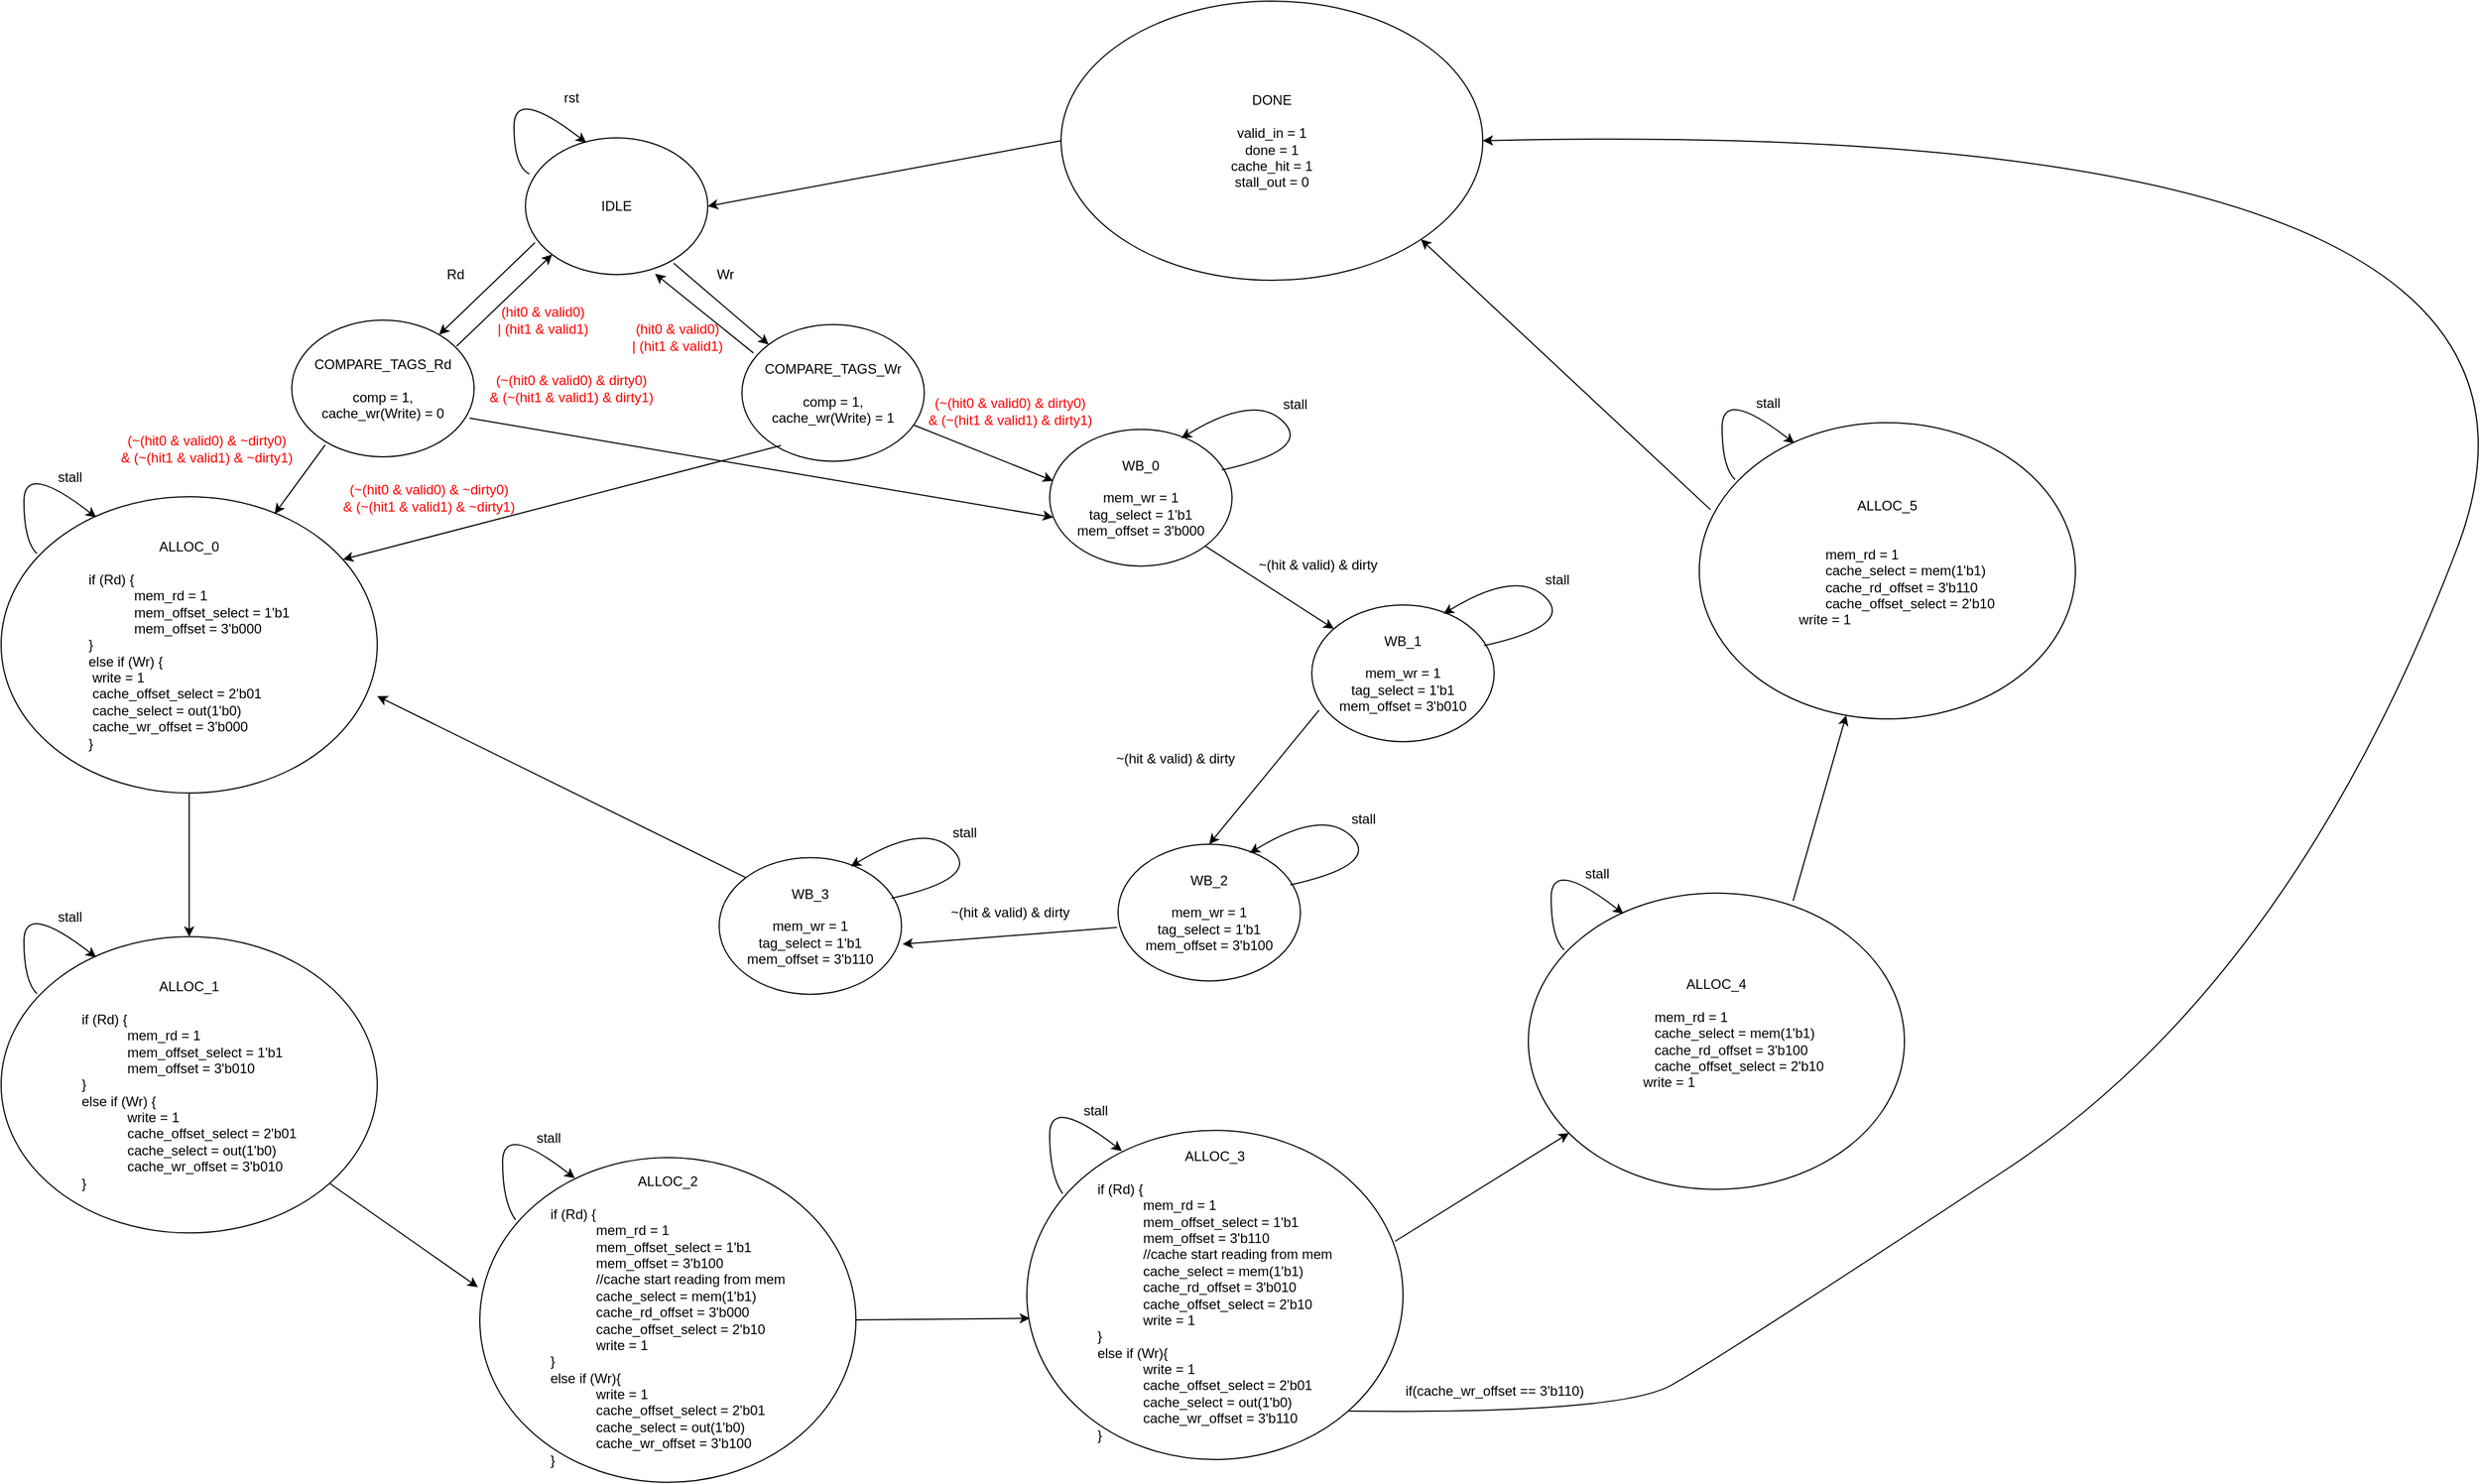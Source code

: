 <mxfile version="17.4.0" type="github">
  <diagram id="q-RwxI8ae4FizTCxGcju" name="Page-1">
    <mxGraphModel dx="4807" dy="2047" grid="1" gridSize="10" guides="1" tooltips="1" connect="1" arrows="1" fold="1" page="1" pageScale="1" pageWidth="827" pageHeight="1169" math="0" shadow="0">
      <root>
        <mxCell id="0" />
        <mxCell id="1" parent="0" />
        <mxCell id="IhZPwNtbvATyJCZcTNzT-1" value="IDLE" style="ellipse;whiteSpace=wrap;html=1;" vertex="1" parent="1">
          <mxGeometry x="-1160" y="280" width="160" height="120" as="geometry" />
        </mxCell>
        <mxCell id="IhZPwNtbvATyJCZcTNzT-2" value="rst" style="text;html=1;align=center;verticalAlign=middle;resizable=0;points=[];autosize=1;strokeColor=none;fillColor=none;" vertex="1" parent="1">
          <mxGeometry x="-1135" y="235" width="30" height="20" as="geometry" />
        </mxCell>
        <mxCell id="IhZPwNtbvATyJCZcTNzT-3" value="" style="curved=1;endArrow=classic;html=1;rounded=0;entryX=0.396;entryY=-0.006;entryDx=0;entryDy=0;entryPerimeter=0;" edge="1" parent="1">
          <mxGeometry width="50" height="50" relative="1" as="geometry">
            <mxPoint x="-1156.564" y="311.718" as="sourcePoint" />
            <mxPoint x="-1106.64" y="284.28" as="targetPoint" />
            <Array as="points">
              <mxPoint x="-1170" y="305" />
              <mxPoint x="-1170" y="235" />
            </Array>
          </mxGeometry>
        </mxCell>
        <mxCell id="IhZPwNtbvATyJCZcTNzT-4" value="COMPARE_TAGS_Rd&lt;br&gt;&lt;br&gt;comp = 1,&lt;br&gt;cache_wr(Write) = 0" style="ellipse;whiteSpace=wrap;html=1;" vertex="1" parent="1">
          <mxGeometry x="-1365" y="440" width="160" height="120" as="geometry" />
        </mxCell>
        <mxCell id="IhZPwNtbvATyJCZcTNzT-5" value="COMPARE_TAGS_Wr&lt;br&gt;&lt;br&gt;comp = 1,&lt;br&gt;cache_wr(Write) = 1" style="ellipse;whiteSpace=wrap;html=1;" vertex="1" parent="1">
          <mxGeometry x="-970" y="443.84" width="160" height="120" as="geometry" />
        </mxCell>
        <mxCell id="IhZPwNtbvATyJCZcTNzT-6" value="" style="endArrow=classic;html=1;rounded=0;exitX=0.052;exitY=0.767;exitDx=0;exitDy=0;exitPerimeter=0;" edge="1" parent="1" source="IhZPwNtbvATyJCZcTNzT-1" target="IhZPwNtbvATyJCZcTNzT-4">
          <mxGeometry width="50" height="50" relative="1" as="geometry">
            <mxPoint x="-1160" y="400" as="sourcePoint" />
            <mxPoint x="-1350.08" y="500" as="targetPoint" />
          </mxGeometry>
        </mxCell>
        <mxCell id="IhZPwNtbvATyJCZcTNzT-7" value="Rd&amp;nbsp;" style="text;html=1;align=center;verticalAlign=middle;resizable=0;points=[];autosize=1;strokeColor=none;fillColor=none;" vertex="1" parent="1">
          <mxGeometry x="-1235" y="390" width="30" height="20" as="geometry" />
        </mxCell>
        <mxCell id="IhZPwNtbvATyJCZcTNzT-8" value="" style="endArrow=classic;html=1;rounded=0;entryX=0;entryY=1;entryDx=0;entryDy=0;exitX=0.904;exitY=0.191;exitDx=0;exitDy=0;exitPerimeter=0;" edge="1" parent="1" source="IhZPwNtbvATyJCZcTNzT-4" target="IhZPwNtbvATyJCZcTNzT-1">
          <mxGeometry width="50" height="50" relative="1" as="geometry">
            <mxPoint x="-1180" y="530" as="sourcePoint" />
            <mxPoint x="-1130" y="480" as="targetPoint" />
          </mxGeometry>
        </mxCell>
        <mxCell id="IhZPwNtbvATyJCZcTNzT-9" value="&lt;font color=&quot;#ff0000&quot;&gt;(hit0 &amp;amp; valid0)&lt;br&gt;| (hit1 &amp;amp; valid1)&lt;/font&gt;" style="text;html=1;align=center;verticalAlign=middle;resizable=0;points=[];autosize=1;strokeColor=none;fillColor=none;" vertex="1" parent="1">
          <mxGeometry x="-1195" y="425" width="100" height="30" as="geometry" />
        </mxCell>
        <mxCell id="IhZPwNtbvATyJCZcTNzT-10" value="" style="endArrow=classic;html=1;rounded=0;exitX=0.813;exitY=0.917;exitDx=0;exitDy=0;exitPerimeter=0;entryX=0;entryY=0;entryDx=0;entryDy=0;" edge="1" parent="1" source="IhZPwNtbvATyJCZcTNzT-1" target="IhZPwNtbvATyJCZcTNzT-5">
          <mxGeometry width="50" height="50" relative="1" as="geometry">
            <mxPoint x="-781.12" y="379.12" as="sourcePoint" />
            <mxPoint x="-970.003" y="559.907" as="targetPoint" />
          </mxGeometry>
        </mxCell>
        <mxCell id="IhZPwNtbvATyJCZcTNzT-11" value="Wr" style="text;html=1;align=center;verticalAlign=middle;resizable=0;points=[];autosize=1;strokeColor=none;fillColor=none;" vertex="1" parent="1">
          <mxGeometry x="-1000" y="390" width="30" height="20" as="geometry" />
        </mxCell>
        <mxCell id="IhZPwNtbvATyJCZcTNzT-12" value="" style="endArrow=classic;html=1;rounded=0;entryX=0.711;entryY=0.994;entryDx=0;entryDy=0;entryPerimeter=0;exitX=0.063;exitY=0.208;exitDx=0;exitDy=0;exitPerimeter=0;" edge="1" parent="1" source="IhZPwNtbvATyJCZcTNzT-5" target="IhZPwNtbvATyJCZcTNzT-1">
          <mxGeometry width="50" height="50" relative="1" as="geometry">
            <mxPoint x="-954.8" y="570" as="sourcePoint" />
            <mxPoint x="-930" y="380" as="targetPoint" />
          </mxGeometry>
        </mxCell>
        <mxCell id="IhZPwNtbvATyJCZcTNzT-14" value="ALLOC_0&lt;br&gt;&lt;br&gt;&lt;div style=&quot;text-align: left&quot;&gt;&lt;span&gt;&lt;span&gt;	&lt;/span&gt;if (Rd) {&lt;/span&gt;&lt;/div&gt;&lt;blockquote style=&quot;margin: 0 0 0 40px ; border: none ; padding: 0px&quot;&gt;&lt;span&gt;&lt;div style=&quot;text-align: left&quot;&gt;&lt;span&gt;mem_rd = 1&lt;/span&gt;&lt;/div&gt;&lt;/span&gt;&lt;span&gt;&lt;div style=&quot;text-align: left&quot;&gt;&lt;span&gt;mem_offset_select = 1&#39;b1&lt;/span&gt;&lt;/div&gt;&lt;div style=&quot;text-align: left&quot;&gt;&lt;span&gt;mem_offset = 3&#39;b000&lt;/span&gt;&lt;/div&gt;&lt;/span&gt;&lt;/blockquote&gt;&lt;div style=&quot;text-align: left&quot;&gt;&lt;span&gt;}&lt;/span&gt;&lt;/div&gt;&lt;div style=&quot;text-align: left&quot;&gt;&lt;span&gt;else if (Wr) {&lt;/span&gt;&lt;/div&gt;&lt;div style=&quot;text-align: left&quot;&gt;&lt;div&gt;&lt;span style=&quot;white-space: pre&quot;&gt;	&lt;/span&gt;write = 1&lt;/div&gt;&lt;div&gt;&lt;span style=&quot;white-space: pre&quot;&gt;	&lt;/span&gt;cache_offset_select = 2&#39;b01&lt;br&gt;&lt;/div&gt;&lt;div&gt;&lt;span style=&quot;white-space: pre&quot;&gt;	&lt;/span&gt;cache_select = out(1&#39;b0)&lt;br&gt;&lt;/div&gt;&lt;div&gt;&lt;span style=&quot;white-space: pre&quot;&gt;	&lt;/span&gt;cache_wr_offset = 3&#39;b000&lt;/div&gt;&lt;/div&gt;&lt;div style=&quot;text-align: left&quot;&gt;&lt;span&gt;}&lt;/span&gt;&lt;/div&gt;" style="ellipse;whiteSpace=wrap;html=1;" vertex="1" parent="1">
          <mxGeometry x="-1620" y="595" width="330" height="260" as="geometry" />
        </mxCell>
        <mxCell id="IhZPwNtbvATyJCZcTNzT-15" value="" style="endArrow=classic;html=1;rounded=0;exitX=0.183;exitY=0.913;exitDx=0;exitDy=0;exitPerimeter=0;" edge="1" parent="1" source="IhZPwNtbvATyJCZcTNzT-4">
          <mxGeometry width="50" height="50" relative="1" as="geometry">
            <mxPoint x="-1610" y="560" as="sourcePoint" />
            <mxPoint x="-1380" y="610" as="targetPoint" />
          </mxGeometry>
        </mxCell>
        <mxCell id="IhZPwNtbvATyJCZcTNzT-17" value="stall" style="text;html=1;align=center;verticalAlign=middle;resizable=0;points=[];autosize=1;strokeColor=none;fillColor=none;" vertex="1" parent="1">
          <mxGeometry x="-1580" y="567.68" width="40" height="20" as="geometry" />
        </mxCell>
        <mxCell id="IhZPwNtbvATyJCZcTNzT-18" value="" style="curved=1;endArrow=classic;html=1;rounded=0;entryX=0.396;entryY=-0.006;entryDx=0;entryDy=0;entryPerimeter=0;exitX=0.095;exitY=0.192;exitDx=0;exitDy=0;exitPerimeter=0;" edge="1" parent="1" source="IhZPwNtbvATyJCZcTNzT-14">
          <mxGeometry width="50" height="50" relative="1" as="geometry">
            <mxPoint x="-1587" y="640" as="sourcePoint" />
            <mxPoint x="-1536.64" y="613.12" as="targetPoint" />
            <Array as="points">
              <mxPoint x="-1600" y="633.84" />
              <mxPoint x="-1600" y="563.84" />
            </Array>
          </mxGeometry>
        </mxCell>
        <mxCell id="IhZPwNtbvATyJCZcTNzT-19" value="" style="endArrow=classic;html=1;rounded=0;exitX=0.183;exitY=0.913;exitDx=0;exitDy=0;exitPerimeter=0;" edge="1" parent="1">
          <mxGeometry width="50" height="50" relative="1" as="geometry">
            <mxPoint x="-935.72" y="550" as="sourcePoint" />
            <mxPoint x="-1320" y="650" as="targetPoint" />
          </mxGeometry>
        </mxCell>
        <mxCell id="IhZPwNtbvATyJCZcTNzT-21" value="WB_0&lt;br&gt;&lt;br&gt;mem_wr = 1&lt;br&gt;tag_select = 1&#39;b1&lt;br&gt;&lt;span style=&quot;color: rgba(0 , 0 , 0 , 0) ; font-family: monospace ; font-size: 0px&quot;&gt;%3CmxGraphModel%3E%3Croot%3E%3CmxCell%20id%3D%220%22%2F%3E%3CmxCell%20id%3D%221%22%20parent%3D%220%22%2F%3E%3CmxCell%20id%3D%222%22%20value%3D%22tag_select%22%20style%3D%22text%3Bhtml%3D1%3Balign%3Dcenter%3BverticalAlign%3Dmiddle%3Bresizable%3D0%3Bpoints%3D%5B%5D%3Bautosize%3D1%3BstrokeColor%3Dnone%3BfillColor%3Dnone%3B%22%20vertex%3D%221%22%20parent%3D%221%22%3E%3CmxGeometry%20x%3D%222430%22%20y%3D%22310%22%20width%3D%2270%22%20height%3D%2220%22%20as%3D%22geometry%22%2F%3E%3C%2FmxCell%3E%3C%2Froot%3E%3C%2FmxGraphModel%3E&lt;/span&gt;mem_offset = 3&#39;b000" style="ellipse;whiteSpace=wrap;html=1;" vertex="1" parent="1">
          <mxGeometry x="-700" y="535.86" width="160" height="120" as="geometry" />
        </mxCell>
        <mxCell id="IhZPwNtbvATyJCZcTNzT-22" value="stall" style="text;html=1;align=center;verticalAlign=middle;resizable=0;points=[];autosize=1;strokeColor=none;fillColor=none;" vertex="1" parent="1">
          <mxGeometry x="-505" y="504.14" width="40" height="20" as="geometry" />
        </mxCell>
        <mxCell id="IhZPwNtbvATyJCZcTNzT-23" value="" style="curved=1;endArrow=classic;html=1;rounded=0;exitX=0.945;exitY=0.297;exitDx=0;exitDy=0;exitPerimeter=0;entryX=0.722;entryY=0.065;entryDx=0;entryDy=0;entryPerimeter=0;" edge="1" parent="1" source="IhZPwNtbvATyJCZcTNzT-21" target="IhZPwNtbvATyJCZcTNzT-21">
          <mxGeometry width="50" height="50" relative="1" as="geometry">
            <mxPoint x="-520" y="554.14" as="sourcePoint" />
            <mxPoint x="-470" y="504.14" as="targetPoint" />
            <Array as="points">
              <mxPoint x="-470" y="554.14" />
              <mxPoint x="-520" y="504.14" />
            </Array>
          </mxGeometry>
        </mxCell>
        <mxCell id="IhZPwNtbvATyJCZcTNzT-24" value="WB_1&lt;br&gt;&lt;br&gt;mem_wr = 1&lt;br&gt;tag_select = 1&#39;b1&lt;br&gt;mem_offset = 3&#39;b010" style="ellipse;whiteSpace=wrap;html=1;" vertex="1" parent="1">
          <mxGeometry x="-470" y="690" width="160" height="120" as="geometry" />
        </mxCell>
        <mxCell id="IhZPwNtbvATyJCZcTNzT-25" value="stall" style="text;html=1;align=center;verticalAlign=middle;resizable=0;points=[];autosize=1;strokeColor=none;fillColor=none;" vertex="1" parent="1">
          <mxGeometry x="-275" y="658.28" width="40" height="20" as="geometry" />
        </mxCell>
        <mxCell id="IhZPwNtbvATyJCZcTNzT-26" value="" style="curved=1;endArrow=classic;html=1;rounded=0;exitX=0.945;exitY=0.297;exitDx=0;exitDy=0;exitPerimeter=0;entryX=0.722;entryY=0.065;entryDx=0;entryDy=0;entryPerimeter=0;" edge="1" parent="1" source="IhZPwNtbvATyJCZcTNzT-24" target="IhZPwNtbvATyJCZcTNzT-24">
          <mxGeometry width="50" height="50" relative="1" as="geometry">
            <mxPoint x="-290" y="708.28" as="sourcePoint" />
            <mxPoint x="-240" y="658.28" as="targetPoint" />
            <Array as="points">
              <mxPoint x="-240" y="708.28" />
              <mxPoint x="-290" y="658.28" />
            </Array>
          </mxGeometry>
        </mxCell>
        <mxCell id="IhZPwNtbvATyJCZcTNzT-27" value="WB_2&lt;br&gt;&lt;br&gt;mem_wr = 1&lt;br&gt;tag_select = 1&#39;b1&lt;br&gt;mem_offset = 3&#39;b100" style="ellipse;whiteSpace=wrap;html=1;" vertex="1" parent="1">
          <mxGeometry x="-640" y="900" width="160" height="120" as="geometry" />
        </mxCell>
        <mxCell id="IhZPwNtbvATyJCZcTNzT-28" value="stall" style="text;html=1;align=center;verticalAlign=middle;resizable=0;points=[];autosize=1;strokeColor=none;fillColor=none;" vertex="1" parent="1">
          <mxGeometry x="-445" y="868.28" width="40" height="20" as="geometry" />
        </mxCell>
        <mxCell id="IhZPwNtbvATyJCZcTNzT-29" value="" style="curved=1;endArrow=classic;html=1;rounded=0;exitX=0.945;exitY=0.297;exitDx=0;exitDy=0;exitPerimeter=0;entryX=0.722;entryY=0.065;entryDx=0;entryDy=0;entryPerimeter=0;" edge="1" parent="1" source="IhZPwNtbvATyJCZcTNzT-27" target="IhZPwNtbvATyJCZcTNzT-27">
          <mxGeometry width="50" height="50" relative="1" as="geometry">
            <mxPoint x="-460" y="918.28" as="sourcePoint" />
            <mxPoint x="-410" y="868.28" as="targetPoint" />
            <Array as="points">
              <mxPoint x="-410" y="918.28" />
              <mxPoint x="-460" y="868.28" />
            </Array>
          </mxGeometry>
        </mxCell>
        <mxCell id="IhZPwNtbvATyJCZcTNzT-30" value="WB_3&lt;br&gt;&lt;br&gt;mem_wr = 1&lt;br&gt;tag_select = 1&#39;b1&lt;br&gt;mem_offset = 3&#39;b110" style="ellipse;whiteSpace=wrap;html=1;" vertex="1" parent="1">
          <mxGeometry x="-990" y="911.72" width="160" height="120" as="geometry" />
        </mxCell>
        <mxCell id="IhZPwNtbvATyJCZcTNzT-31" value="stall" style="text;html=1;align=center;verticalAlign=middle;resizable=0;points=[];autosize=1;strokeColor=none;fillColor=none;" vertex="1" parent="1">
          <mxGeometry x="-795" y="880" width="40" height="20" as="geometry" />
        </mxCell>
        <mxCell id="IhZPwNtbvATyJCZcTNzT-32" value="" style="curved=1;endArrow=classic;html=1;rounded=0;exitX=0.945;exitY=0.297;exitDx=0;exitDy=0;exitPerimeter=0;entryX=0.722;entryY=0.065;entryDx=0;entryDy=0;entryPerimeter=0;" edge="1" parent="1" source="IhZPwNtbvATyJCZcTNzT-30" target="IhZPwNtbvATyJCZcTNzT-30">
          <mxGeometry width="50" height="50" relative="1" as="geometry">
            <mxPoint x="-810" y="930" as="sourcePoint" />
            <mxPoint x="-760" y="880" as="targetPoint" />
            <Array as="points">
              <mxPoint x="-760" y="930" />
              <mxPoint x="-810" y="880" />
            </Array>
          </mxGeometry>
        </mxCell>
        <mxCell id="IhZPwNtbvATyJCZcTNzT-33" value="" style="endArrow=classic;html=1;rounded=0;entryX=0.019;entryY=0.376;entryDx=0;entryDy=0;entryPerimeter=0;" edge="1" parent="1" source="IhZPwNtbvATyJCZcTNzT-5" target="IhZPwNtbvATyJCZcTNzT-21">
          <mxGeometry width="50" height="50" relative="1" as="geometry">
            <mxPoint x="-880" y="660" as="sourcePoint" />
            <mxPoint x="-830" y="610" as="targetPoint" />
          </mxGeometry>
        </mxCell>
        <mxCell id="IhZPwNtbvATyJCZcTNzT-34" value="" style="endArrow=classic;html=1;rounded=0;exitX=1;exitY=1;exitDx=0;exitDy=0;" edge="1" parent="1" source="IhZPwNtbvATyJCZcTNzT-21" target="IhZPwNtbvATyJCZcTNzT-24">
          <mxGeometry width="50" height="50" relative="1" as="geometry">
            <mxPoint x="-640" y="720" as="sourcePoint" />
            <mxPoint x="-590" y="670" as="targetPoint" />
          </mxGeometry>
        </mxCell>
        <mxCell id="IhZPwNtbvATyJCZcTNzT-35" value="" style="endArrow=classic;html=1;rounded=0;exitX=0.04;exitY=0.769;exitDx=0;exitDy=0;exitPerimeter=0;entryX=0.5;entryY=0;entryDx=0;entryDy=0;" edge="1" parent="1" source="IhZPwNtbvATyJCZcTNzT-24" target="IhZPwNtbvATyJCZcTNzT-27">
          <mxGeometry width="50" height="50" relative="1" as="geometry">
            <mxPoint x="-630" y="760" as="sourcePoint" />
            <mxPoint x="-580" y="710" as="targetPoint" />
          </mxGeometry>
        </mxCell>
        <mxCell id="IhZPwNtbvATyJCZcTNzT-36" value="" style="endArrow=classic;html=1;rounded=0;exitX=-0.006;exitY=0.608;exitDx=0;exitDy=0;exitPerimeter=0;entryX=1.006;entryY=0.633;entryDx=0;entryDy=0;entryPerimeter=0;" edge="1" parent="1" source="IhZPwNtbvATyJCZcTNzT-27" target="IhZPwNtbvATyJCZcTNzT-30">
          <mxGeometry width="50" height="50" relative="1" as="geometry">
            <mxPoint x="-740" y="1170" as="sourcePoint" />
            <mxPoint x="-690" y="1120" as="targetPoint" />
          </mxGeometry>
        </mxCell>
        <mxCell id="IhZPwNtbvATyJCZcTNzT-37" value="&lt;font color=&quot;#ff0000&quot;&gt;(~(hit0 &amp;amp; valid0) &amp;amp; dirty0)&lt;br&gt;&amp;amp; (~(hit1 &amp;amp; valid1) &amp;amp; dirty1)&lt;/font&gt;" style="text;html=1;align=center;verticalAlign=middle;resizable=0;points=[];autosize=1;strokeColor=none;fillColor=none;" vertex="1" parent="1">
          <mxGeometry x="-815" y="505" width="160" height="30" as="geometry" />
        </mxCell>
        <mxCell id="IhZPwNtbvATyJCZcTNzT-38" value="~(hit &amp;amp; valid) &amp;amp; dirty" style="text;html=1;align=center;verticalAlign=middle;resizable=0;points=[];autosize=1;strokeColor=none;fillColor=none;" vertex="1" parent="1">
          <mxGeometry x="-525" y="645" width="120" height="20" as="geometry" />
        </mxCell>
        <mxCell id="IhZPwNtbvATyJCZcTNzT-39" value="~(hit &amp;amp; valid) &amp;amp; dirty" style="text;html=1;align=center;verticalAlign=middle;resizable=0;points=[];autosize=1;strokeColor=none;fillColor=none;" vertex="1" parent="1">
          <mxGeometry x="-650" y="815" width="120" height="20" as="geometry" />
        </mxCell>
        <mxCell id="IhZPwNtbvATyJCZcTNzT-40" value="~(hit &amp;amp; valid) &amp;amp; dirty" style="text;html=1;align=center;verticalAlign=middle;resizable=0;points=[];autosize=1;strokeColor=none;fillColor=none;" vertex="1" parent="1">
          <mxGeometry x="-795" y="950" width="120" height="20" as="geometry" />
        </mxCell>
        <mxCell id="IhZPwNtbvATyJCZcTNzT-41" value="" style="endArrow=classic;html=1;rounded=0;exitX=0.975;exitY=0.717;exitDx=0;exitDy=0;exitPerimeter=0;entryX=0.019;entryY=0.643;entryDx=0;entryDy=0;entryPerimeter=0;" edge="1" parent="1" source="IhZPwNtbvATyJCZcTNzT-4" target="IhZPwNtbvATyJCZcTNzT-21">
          <mxGeometry width="50" height="50" relative="1" as="geometry">
            <mxPoint x="-930" y="730" as="sourcePoint" />
            <mxPoint x="-880" y="680" as="targetPoint" />
          </mxGeometry>
        </mxCell>
        <mxCell id="IhZPwNtbvATyJCZcTNzT-42" value="&lt;font color=&quot;#ff0000&quot;&gt;(~(hit0 &amp;amp; valid0) &amp;amp; dirty0) &lt;br&gt;&amp;amp; (~(hit1 &amp;amp; valid1) &amp;amp; dirty1)&lt;/font&gt;" style="text;html=1;align=center;verticalAlign=middle;resizable=0;points=[];autosize=1;strokeColor=none;fillColor=none;" vertex="1" parent="1">
          <mxGeometry x="-1200" y="485" width="160" height="30" as="geometry" />
        </mxCell>
        <mxCell id="IhZPwNtbvATyJCZcTNzT-43" value="" style="endArrow=classic;html=1;rounded=0;exitX=0;exitY=0;exitDx=0;exitDy=0;" edge="1" parent="1" source="IhZPwNtbvATyJCZcTNzT-30">
          <mxGeometry width="50" height="50" relative="1" as="geometry">
            <mxPoint x="-910" y="790" as="sourcePoint" />
            <mxPoint x="-1290" y="770" as="targetPoint" />
          </mxGeometry>
        </mxCell>
        <mxCell id="IhZPwNtbvATyJCZcTNzT-44" value="ALLOC_1&lt;br&gt;&lt;br&gt;&lt;div style=&quot;text-align: left&quot;&gt;if (Rd) {&lt;/div&gt;&lt;blockquote style=&quot;margin: 0px 0px 0px 40px ; border: none ; padding: 0px&quot;&gt;&lt;div style=&quot;text-align: left&quot;&gt;mem_rd = 1&lt;/div&gt;&lt;div style=&quot;text-align: left&quot;&gt;mem_offset_select = 1&#39;b1&lt;br&gt;&lt;/div&gt;&lt;div style=&quot;text-align: left&quot;&gt;mem_offset = 3&#39;b010&lt;/div&gt;&lt;/blockquote&gt;&lt;div style=&quot;text-align: left&quot;&gt;}&lt;/div&gt;&lt;div style=&quot;text-align: left&quot;&gt;else if (Wr) {&lt;/div&gt;&lt;blockquote style=&quot;margin: 0 0 0 40px ; border: none ; padding: 0px&quot;&gt;&lt;div style=&quot;text-align: left&quot;&gt;&lt;span&gt;write = 1&lt;/span&gt;&lt;/div&gt;&lt;div style=&quot;text-align: left&quot;&gt;cache_offset_select = 2&#39;b01&lt;span&gt;&lt;br&gt;&lt;/span&gt;&lt;/div&gt;&lt;div style=&quot;text-align: left&quot;&gt;cache_select = out(1&#39;b0)&lt;/div&gt;&lt;div style=&quot;text-align: left&quot;&gt;cache_wr_offset = 3&#39;b010&lt;/div&gt;&lt;/blockquote&gt;&lt;div style=&quot;text-align: left&quot;&gt;}&lt;/div&gt;" style="ellipse;whiteSpace=wrap;html=1;" vertex="1" parent="1">
          <mxGeometry x="-1620" y="981.16" width="330" height="260" as="geometry" />
        </mxCell>
        <mxCell id="IhZPwNtbvATyJCZcTNzT-45" value="stall" style="text;html=1;align=center;verticalAlign=middle;resizable=0;points=[];autosize=1;strokeColor=none;fillColor=none;" vertex="1" parent="1">
          <mxGeometry x="-1580" y="953.84" width="40" height="20" as="geometry" />
        </mxCell>
        <mxCell id="IhZPwNtbvATyJCZcTNzT-46" value="" style="curved=1;endArrow=classic;html=1;rounded=0;entryX=0.396;entryY=-0.006;entryDx=0;entryDy=0;entryPerimeter=0;exitX=0.095;exitY=0.192;exitDx=0;exitDy=0;exitPerimeter=0;" edge="1" parent="1" source="IhZPwNtbvATyJCZcTNzT-44">
          <mxGeometry width="50" height="50" relative="1" as="geometry">
            <mxPoint x="-1587" y="1026.16" as="sourcePoint" />
            <mxPoint x="-1536.64" y="999.28" as="targetPoint" />
            <Array as="points">
              <mxPoint x="-1600" y="1020" />
              <mxPoint x="-1600" y="950" />
            </Array>
          </mxGeometry>
        </mxCell>
        <mxCell id="IhZPwNtbvATyJCZcTNzT-47" value="ALLOC_2&lt;br&gt;&lt;br&gt;&lt;div style=&quot;text-align: left&quot;&gt;if (Rd) {&lt;/div&gt;&lt;blockquote style=&quot;margin: 0px 0px 0px 40px ; border: none ; padding: 0px&quot;&gt;&lt;div style=&quot;text-align: left&quot;&gt;mem_rd = 1&lt;/div&gt;&lt;div style=&quot;text-align: left&quot;&gt;mem_offset_select = 1&#39;b1&lt;br&gt;&lt;/div&gt;&lt;div style=&quot;text-align: left&quot;&gt;mem_offset = 3&#39;b100&lt;/div&gt;&lt;div style=&quot;text-align: left&quot;&gt;//cache start reading from mem&lt;/div&gt;&lt;div style=&quot;text-align: left&quot;&gt;cache_select = mem(1&#39;b1)&lt;/div&gt;&lt;div style=&quot;text-align: left&quot;&gt;cache_rd_offset = 3&#39;b000&lt;/div&gt;&lt;div style=&quot;text-align: left&quot;&gt;cache_offset_select = 2&#39;b10&lt;/div&gt;&lt;div style=&quot;text-align: left&quot;&gt;write = 1&lt;/div&gt;&lt;/blockquote&gt;&lt;div style=&quot;text-align: left&quot;&gt;}&lt;/div&gt;&lt;div style=&quot;text-align: left&quot;&gt;else if (Wr){&lt;/div&gt;&lt;blockquote style=&quot;margin: 0 0 0 40px ; border: none ; padding: 0px&quot;&gt;&lt;div style=&quot;text-align: left&quot;&gt;&lt;span&gt;write = 1&lt;/span&gt;&lt;/div&gt;&lt;div style=&quot;text-align: left&quot;&gt;cache_offset_select = 2&#39;b01&lt;span&gt;&lt;br&gt;&lt;/span&gt;&lt;/div&gt;&lt;div style=&quot;text-align: left&quot;&gt;cache_select = out(1&#39;b0)&lt;/div&gt;&lt;div style=&quot;text-align: left&quot;&gt;cache_wr_offset = 3&#39;b100&lt;/div&gt;&lt;/blockquote&gt;&lt;div style=&quot;text-align: left&quot;&gt;}&lt;br&gt;&lt;/div&gt;" style="ellipse;whiteSpace=wrap;html=1;" vertex="1" parent="1">
          <mxGeometry x="-1200" y="1175" width="330" height="285" as="geometry" />
        </mxCell>
        <mxCell id="IhZPwNtbvATyJCZcTNzT-48" value="stall" style="text;html=1;align=center;verticalAlign=middle;resizable=0;points=[];autosize=1;strokeColor=none;fillColor=none;" vertex="1" parent="1">
          <mxGeometry x="-1160" y="1147.68" width="40" height="20" as="geometry" />
        </mxCell>
        <mxCell id="IhZPwNtbvATyJCZcTNzT-49" value="" style="curved=1;endArrow=classic;html=1;rounded=0;entryX=0.396;entryY=-0.006;entryDx=0;entryDy=0;entryPerimeter=0;exitX=0.095;exitY=0.192;exitDx=0;exitDy=0;exitPerimeter=0;" edge="1" parent="1" source="IhZPwNtbvATyJCZcTNzT-47">
          <mxGeometry width="50" height="50" relative="1" as="geometry">
            <mxPoint x="-1167" y="1220" as="sourcePoint" />
            <mxPoint x="-1116.64" y="1193.12" as="targetPoint" />
            <Array as="points">
              <mxPoint x="-1180" y="1213.84" />
              <mxPoint x="-1180" y="1143.84" />
            </Array>
          </mxGeometry>
        </mxCell>
        <mxCell id="IhZPwNtbvATyJCZcTNzT-50" value="ALLOC_3&lt;br&gt;&lt;br&gt;&lt;div style=&quot;text-align: left&quot;&gt;if (Rd) {&lt;/div&gt;&lt;blockquote style=&quot;margin: 0px 0px 0px 40px ; border: none ; padding: 0px&quot;&gt;&lt;div style=&quot;text-align: left&quot;&gt;mem_rd = 1&lt;/div&gt;&lt;div style=&quot;text-align: left&quot;&gt;mem_offset_select = 1&#39;b1&lt;br&gt;&lt;/div&gt;&lt;div style=&quot;text-align: left&quot;&gt;mem_offset = 3&#39;b110&lt;/div&gt;&lt;div style=&quot;text-align: left&quot;&gt;//cache start reading from mem&lt;br&gt;&lt;/div&gt;&lt;div style=&quot;text-align: left&quot;&gt;cache_select = mem(1&#39;b1)&lt;/div&gt;&lt;div style=&quot;text-align: left&quot;&gt;cache_rd_offset = 3&#39;b010&lt;/div&gt;&lt;div style=&quot;text-align: left&quot;&gt;cache_offset_select = 2&#39;b10&lt;br&gt;&lt;/div&gt;&lt;div style=&quot;text-align: left&quot;&gt;write = 1&lt;/div&gt;&lt;/blockquote&gt;&lt;div style=&quot;text-align: left&quot;&gt;}&lt;/div&gt;&lt;div style=&quot;text-align: left&quot;&gt;else if (Wr){&lt;/div&gt;&lt;blockquote style=&quot;margin: 0 0 0 40px ; border: none ; padding: 0px&quot;&gt;&lt;div style=&quot;text-align: left&quot;&gt;&lt;div&gt;write = 1&lt;/div&gt;&lt;div&gt;cache_offset_select = 2&#39;b01&lt;br&gt;&lt;/div&gt;&lt;/div&gt;&lt;div style=&quot;text-align: left&quot;&gt;&lt;div&gt;cache_select = out(1&#39;b0)&lt;/div&gt;&lt;/div&gt;&lt;div style=&quot;text-align: left&quot;&gt;&lt;div&gt;cache_wr_offset = 3&#39;b110&lt;/div&gt;&lt;/div&gt;&lt;/blockquote&gt;&lt;div style=&quot;text-align: left&quot;&gt;}&lt;/div&gt;" style="ellipse;whiteSpace=wrap;html=1;" vertex="1" parent="1">
          <mxGeometry x="-720" y="1151.16" width="330" height="288.84" as="geometry" />
        </mxCell>
        <mxCell id="IhZPwNtbvATyJCZcTNzT-51" value="stall" style="text;html=1;align=center;verticalAlign=middle;resizable=0;points=[];autosize=1;strokeColor=none;fillColor=none;" vertex="1" parent="1">
          <mxGeometry x="-680" y="1123.84" width="40" height="20" as="geometry" />
        </mxCell>
        <mxCell id="IhZPwNtbvATyJCZcTNzT-52" value="" style="curved=1;endArrow=classic;html=1;rounded=0;entryX=0.396;entryY=-0.006;entryDx=0;entryDy=0;entryPerimeter=0;exitX=0.095;exitY=0.192;exitDx=0;exitDy=0;exitPerimeter=0;" edge="1" parent="1" source="IhZPwNtbvATyJCZcTNzT-50">
          <mxGeometry width="50" height="50" relative="1" as="geometry">
            <mxPoint x="-687" y="1196.16" as="sourcePoint" />
            <mxPoint x="-636.64" y="1169.28" as="targetPoint" />
            <Array as="points">
              <mxPoint x="-700" y="1190" />
              <mxPoint x="-700" y="1120" />
            </Array>
          </mxGeometry>
        </mxCell>
        <mxCell id="IhZPwNtbvATyJCZcTNzT-53" value="ALLOC_4&lt;br&gt;&lt;blockquote style=&quot;margin: 0px 0px 0px 40px ; border: none ; padding: 0px&quot;&gt;&lt;div style=&quot;text-align: left&quot;&gt;&lt;br&gt;mem_rd = 1&lt;/div&gt;&lt;div style=&quot;text-align: left&quot;&gt;cache_select = mem(1&#39;b1)&lt;/div&gt;&lt;div style=&quot;text-align: left&quot;&gt;&lt;span&gt;cache_rd_offset = 3&#39;b100&lt;/span&gt;&lt;/div&gt;&lt;div style=&quot;text-align: left&quot;&gt;cache_offset_select = 2&#39;b10&lt;span&gt;&lt;br&gt;&lt;/span&gt;&lt;/div&gt;&lt;/blockquote&gt;&lt;div style=&quot;text-align: left&quot;&gt;&lt;span&gt;	&lt;/span&gt;&amp;nbsp; &amp;nbsp; &lt;span style=&quot;white-space: pre&quot;&gt;	&amp;nbsp;&lt;/span&gt;&amp;nbsp; &amp;nbsp;write = 1&lt;/div&gt;&lt;div style=&quot;text-align: left&quot;&gt;&lt;br&gt;&lt;/div&gt;" style="ellipse;whiteSpace=wrap;html=1;" vertex="1" parent="1">
          <mxGeometry x="-280" y="942.88" width="330" height="260" as="geometry" />
        </mxCell>
        <mxCell id="IhZPwNtbvATyJCZcTNzT-54" value="stall" style="text;html=1;align=center;verticalAlign=middle;resizable=0;points=[];autosize=1;strokeColor=none;fillColor=none;" vertex="1" parent="1">
          <mxGeometry x="-240" y="915.56" width="40" height="20" as="geometry" />
        </mxCell>
        <mxCell id="IhZPwNtbvATyJCZcTNzT-55" value="" style="curved=1;endArrow=classic;html=1;rounded=0;entryX=0.396;entryY=-0.006;entryDx=0;entryDy=0;entryPerimeter=0;exitX=0.095;exitY=0.192;exitDx=0;exitDy=0;exitPerimeter=0;" edge="1" parent="1" source="IhZPwNtbvATyJCZcTNzT-53">
          <mxGeometry width="50" height="50" relative="1" as="geometry">
            <mxPoint x="-247" y="987.88" as="sourcePoint" />
            <mxPoint x="-196.64" y="961" as="targetPoint" />
            <Array as="points">
              <mxPoint x="-260" y="981.72" />
              <mxPoint x="-260" y="911.72" />
            </Array>
          </mxGeometry>
        </mxCell>
        <mxCell id="IhZPwNtbvATyJCZcTNzT-56" value="ALLOC_5&lt;br&gt;&lt;br&gt;&lt;br&gt;&lt;blockquote style=&quot;margin: 0px 0px 0px 40px ; border: none ; padding: 0px&quot;&gt;&lt;div style=&quot;text-align: left&quot;&gt;mem_rd = 1&lt;/div&gt;&lt;div style=&quot;text-align: left&quot;&gt;cache_select = mem(1&#39;b1)&lt;/div&gt;&lt;div style=&quot;text-align: left&quot;&gt;cache_rd_offset = 3&#39;b110&lt;/div&gt;&lt;div style=&quot;text-align: left&quot;&gt;cache_offset_select = 2&#39;b10&lt;br&gt;&lt;/div&gt;&lt;/blockquote&gt;&lt;div style=&quot;text-align: left&quot;&gt;&lt;span style=&quot;white-space: pre&quot;&gt;	&lt;/span&gt;&amp;nbsp; &amp;nbsp; write = 1&lt;/div&gt;&lt;div style=&quot;text-align: left&quot;&gt;&lt;br&gt;&lt;/div&gt;" style="ellipse;whiteSpace=wrap;html=1;" vertex="1" parent="1">
          <mxGeometry x="-130" y="530.0" width="330" height="260" as="geometry" />
        </mxCell>
        <mxCell id="IhZPwNtbvATyJCZcTNzT-57" value="stall" style="text;html=1;align=center;verticalAlign=middle;resizable=0;points=[];autosize=1;strokeColor=none;fillColor=none;" vertex="1" parent="1">
          <mxGeometry x="-90" y="502.68" width="40" height="20" as="geometry" />
        </mxCell>
        <mxCell id="IhZPwNtbvATyJCZcTNzT-58" value="" style="curved=1;endArrow=classic;html=1;rounded=0;entryX=0.396;entryY=-0.006;entryDx=0;entryDy=0;entryPerimeter=0;exitX=0.095;exitY=0.192;exitDx=0;exitDy=0;exitPerimeter=0;" edge="1" parent="1" source="IhZPwNtbvATyJCZcTNzT-56">
          <mxGeometry width="50" height="50" relative="1" as="geometry">
            <mxPoint x="-97" y="575.0" as="sourcePoint" />
            <mxPoint x="-46.64" y="548.12" as="targetPoint" />
            <Array as="points">
              <mxPoint x="-110" y="568.84" />
              <mxPoint x="-110" y="498.84" />
            </Array>
          </mxGeometry>
        </mxCell>
        <mxCell id="IhZPwNtbvATyJCZcTNzT-59" value="DONE&lt;br&gt;&lt;br&gt;valid_in = 1&lt;br&gt;done = 1&lt;br&gt;cache_hit = 1&lt;br&gt;stall_out = 0" style="ellipse;whiteSpace=wrap;html=1;" vertex="1" parent="1">
          <mxGeometry x="-690" y="160" width="370" height="245" as="geometry" />
        </mxCell>
        <mxCell id="IhZPwNtbvATyJCZcTNzT-60" value="" style="endArrow=classic;html=1;rounded=0;exitX=0.5;exitY=1;exitDx=0;exitDy=0;entryX=0.5;entryY=0;entryDx=0;entryDy=0;" edge="1" parent="1" source="IhZPwNtbvATyJCZcTNzT-14" target="IhZPwNtbvATyJCZcTNzT-44">
          <mxGeometry width="50" height="50" relative="1" as="geometry">
            <mxPoint x="-1330" y="1010" as="sourcePoint" />
            <mxPoint x="-1280" y="960" as="targetPoint" />
          </mxGeometry>
        </mxCell>
        <mxCell id="IhZPwNtbvATyJCZcTNzT-61" value="" style="endArrow=classic;html=1;rounded=0;entryX=-0.005;entryY=0.399;entryDx=0;entryDy=0;entryPerimeter=0;" edge="1" parent="1" source="IhZPwNtbvATyJCZcTNzT-44" target="IhZPwNtbvATyJCZcTNzT-47">
          <mxGeometry width="50" height="50" relative="1" as="geometry">
            <mxPoint x="-1370" y="1370" as="sourcePoint" />
            <mxPoint x="-1320" y="1320" as="targetPoint" />
          </mxGeometry>
        </mxCell>
        <mxCell id="IhZPwNtbvATyJCZcTNzT-62" value="" style="endArrow=classic;html=1;rounded=0;exitX=1;exitY=0.5;exitDx=0;exitDy=0;entryX=0.008;entryY=0.571;entryDx=0;entryDy=0;entryPerimeter=0;" edge="1" parent="1" source="IhZPwNtbvATyJCZcTNzT-47" target="IhZPwNtbvATyJCZcTNzT-50">
          <mxGeometry width="50" height="50" relative="1" as="geometry">
            <mxPoint x="-830" y="1220" as="sourcePoint" />
            <mxPoint x="-780" y="1170" as="targetPoint" />
          </mxGeometry>
        </mxCell>
        <mxCell id="IhZPwNtbvATyJCZcTNzT-63" value="" style="endArrow=classic;html=1;rounded=0;exitX=0.979;exitY=0.337;exitDx=0;exitDy=0;exitPerimeter=0;" edge="1" parent="1" source="IhZPwNtbvATyJCZcTNzT-50" target="IhZPwNtbvATyJCZcTNzT-53">
          <mxGeometry width="50" height="50" relative="1" as="geometry">
            <mxPoint x="-370" y="1190" as="sourcePoint" />
            <mxPoint x="-320" y="1140" as="targetPoint" />
          </mxGeometry>
        </mxCell>
        <mxCell id="IhZPwNtbvATyJCZcTNzT-64" value="" style="endArrow=classic;html=1;rounded=0;exitX=0.704;exitY=0.026;exitDx=0;exitDy=0;exitPerimeter=0;" edge="1" parent="1" source="IhZPwNtbvATyJCZcTNzT-53" target="IhZPwNtbvATyJCZcTNzT-56">
          <mxGeometry width="50" height="50" relative="1" as="geometry">
            <mxPoint x="-10" y="920" as="sourcePoint" />
            <mxPoint x="40" y="870" as="targetPoint" />
          </mxGeometry>
        </mxCell>
        <mxCell id="IhZPwNtbvATyJCZcTNzT-65" value="" style="endArrow=classic;html=1;rounded=0;exitX=0.03;exitY=0.294;exitDx=0;exitDy=0;exitPerimeter=0;entryX=1;entryY=1;entryDx=0;entryDy=0;" edge="1" parent="1" source="IhZPwNtbvATyJCZcTNzT-56" target="IhZPwNtbvATyJCZcTNzT-59">
          <mxGeometry width="50" height="50" relative="1" as="geometry">
            <mxPoint x="-280" y="570" as="sourcePoint" />
            <mxPoint x="-230" y="520" as="targetPoint" />
          </mxGeometry>
        </mxCell>
        <mxCell id="IhZPwNtbvATyJCZcTNzT-66" value="" style="endArrow=classic;html=1;rounded=0;exitX=0;exitY=0.5;exitDx=0;exitDy=0;entryX=1;entryY=0.5;entryDx=0;entryDy=0;" edge="1" parent="1" source="IhZPwNtbvATyJCZcTNzT-59" target="IhZPwNtbvATyJCZcTNzT-1">
          <mxGeometry width="50" height="50" relative="1" as="geometry">
            <mxPoint x="-810" y="270" as="sourcePoint" />
            <mxPoint x="-760" y="220" as="targetPoint" />
          </mxGeometry>
        </mxCell>
        <mxCell id="IhZPwNtbvATyJCZcTNzT-67" value="" style="curved=1;endArrow=classic;html=1;rounded=0;exitX=1;exitY=1;exitDx=0;exitDy=0;entryX=1;entryY=0.5;entryDx=0;entryDy=0;" edge="1" parent="1" source="IhZPwNtbvATyJCZcTNzT-50" target="IhZPwNtbvATyJCZcTNzT-59">
          <mxGeometry width="50" height="50" relative="1" as="geometry">
            <mxPoint x="-220" y="1460" as="sourcePoint" />
            <mxPoint x="-170" y="1410" as="targetPoint" />
            <Array as="points">
              <mxPoint x="-200" y="1400" />
              <mxPoint x="-110" y="1350" />
              <mxPoint x="390" y="1020" />
              <mxPoint x="680" y="260" />
            </Array>
          </mxGeometry>
        </mxCell>
        <mxCell id="IhZPwNtbvATyJCZcTNzT-68" value="if(&lt;span style=&quot;text-align: left&quot;&gt;cache_wr_offset == 3&#39;b110&lt;/span&gt;)" style="text;html=1;align=center;verticalAlign=middle;resizable=0;points=[];autosize=1;strokeColor=none;fillColor=none;" vertex="1" parent="1">
          <mxGeometry x="-395" y="1370" width="170" height="20" as="geometry" />
        </mxCell>
        <mxCell id="IhZPwNtbvATyJCZcTNzT-69" value="&lt;font color=&quot;#ff0000&quot;&gt;(~(hit0 &amp;amp; valid0) &amp;amp; ~dirty0) &lt;br&gt;&amp;amp; (~(hit1 &amp;amp; valid1) &amp;amp; ~dirty1)&lt;/font&gt;" style="text;html=1;align=center;verticalAlign=middle;resizable=0;points=[];autosize=1;strokeColor=none;fillColor=none;" vertex="1" parent="1">
          <mxGeometry x="-1525" y="537.68" width="170" height="30" as="geometry" />
        </mxCell>
        <mxCell id="IhZPwNtbvATyJCZcTNzT-70" value="&lt;font color=&quot;#ff0000&quot;&gt;(~(hit0 &amp;amp; valid0) &amp;amp; ~dirty0) &lt;br&gt;&amp;amp; (~(hit1 &amp;amp; valid1) &amp;amp; ~dirty1)&lt;/font&gt;" style="text;html=1;align=center;verticalAlign=middle;resizable=0;points=[];autosize=1;strokeColor=none;fillColor=none;" vertex="1" parent="1">
          <mxGeometry x="-1330" y="580.86" width="170" height="30" as="geometry" />
        </mxCell>
        <mxCell id="IhZPwNtbvATyJCZcTNzT-71" value="&lt;font color=&quot;#ff0000&quot;&gt;(hit0 &amp;amp; valid0)&lt;br&gt;| (hit1 &amp;amp; valid1)&lt;/font&gt;" style="text;html=1;align=center;verticalAlign=middle;resizable=0;points=[];autosize=1;strokeColor=none;fillColor=none;" vertex="1" parent="1">
          <mxGeometry x="-1077" y="440" width="100" height="30" as="geometry" />
        </mxCell>
      </root>
    </mxGraphModel>
  </diagram>
</mxfile>
